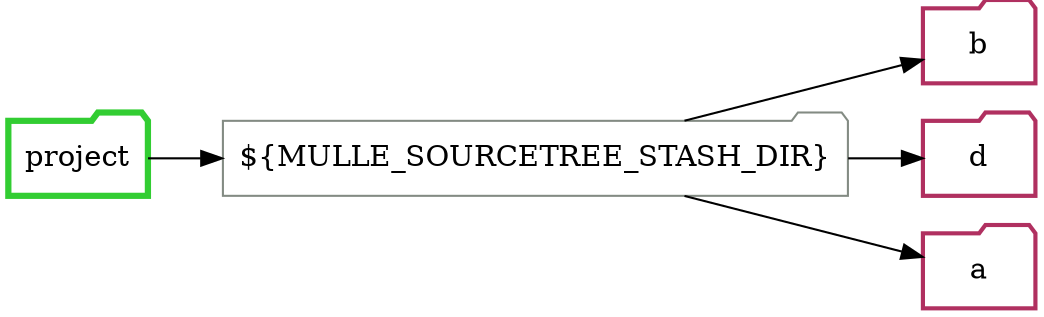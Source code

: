 digraph sourcetree
{
   rankdir=LR;
   node [ shape="box"; style="filled" ]

   "project" -> "${MULLE_SOURCETREE_STASH_DIR}" [ style="", label="" ]
   "${MULLE_SOURCETREE_STASH_DIR}" -> "${MULLE_SOURCETREE_STASH_DIR}/b" [ style="", label="" ]
   "${MULLE_SOURCETREE_STASH_DIR}/b" [ shape="folder", penwidth="2", color="maroon", style="" label="b"]
   "${MULLE_SOURCETREE_STASH_DIR}" -> "${MULLE_SOURCETREE_STASH_DIR}/d" [ style="", label="" ]
   "${MULLE_SOURCETREE_STASH_DIR}/d" [ shape="folder", penwidth="2", color="maroon", style="" label="d"]
   "${MULLE_SOURCETREE_STASH_DIR}" -> "${MULLE_SOURCETREE_STASH_DIR}/a" [ style="", label="" ]
   "${MULLE_SOURCETREE_STASH_DIR}/a" [ shape="folder", penwidth="2", color="maroon", style="" label="a"]
   "${MULLE_SOURCETREE_STASH_DIR}" [ shape="folder", penwidth="1", color="honeydew4", style="" label="${MULLE_SOURCETREE_STASH_DIR}"]
   "project" [ shape="folder", penwidth="3", color="limegreen", style="" label="project"]
}
